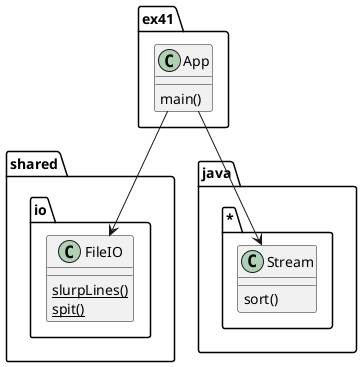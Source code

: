 @startuml

package shared.io {
   class FileIO {
      {static} slurpLines()
      {static} spit()
   }
}

package java.* {
   class Stream {
      sort()
   }
}

package ex41 {
   class App {
      main()
   }
}


App --> FileIO
App --> Stream

@enduml